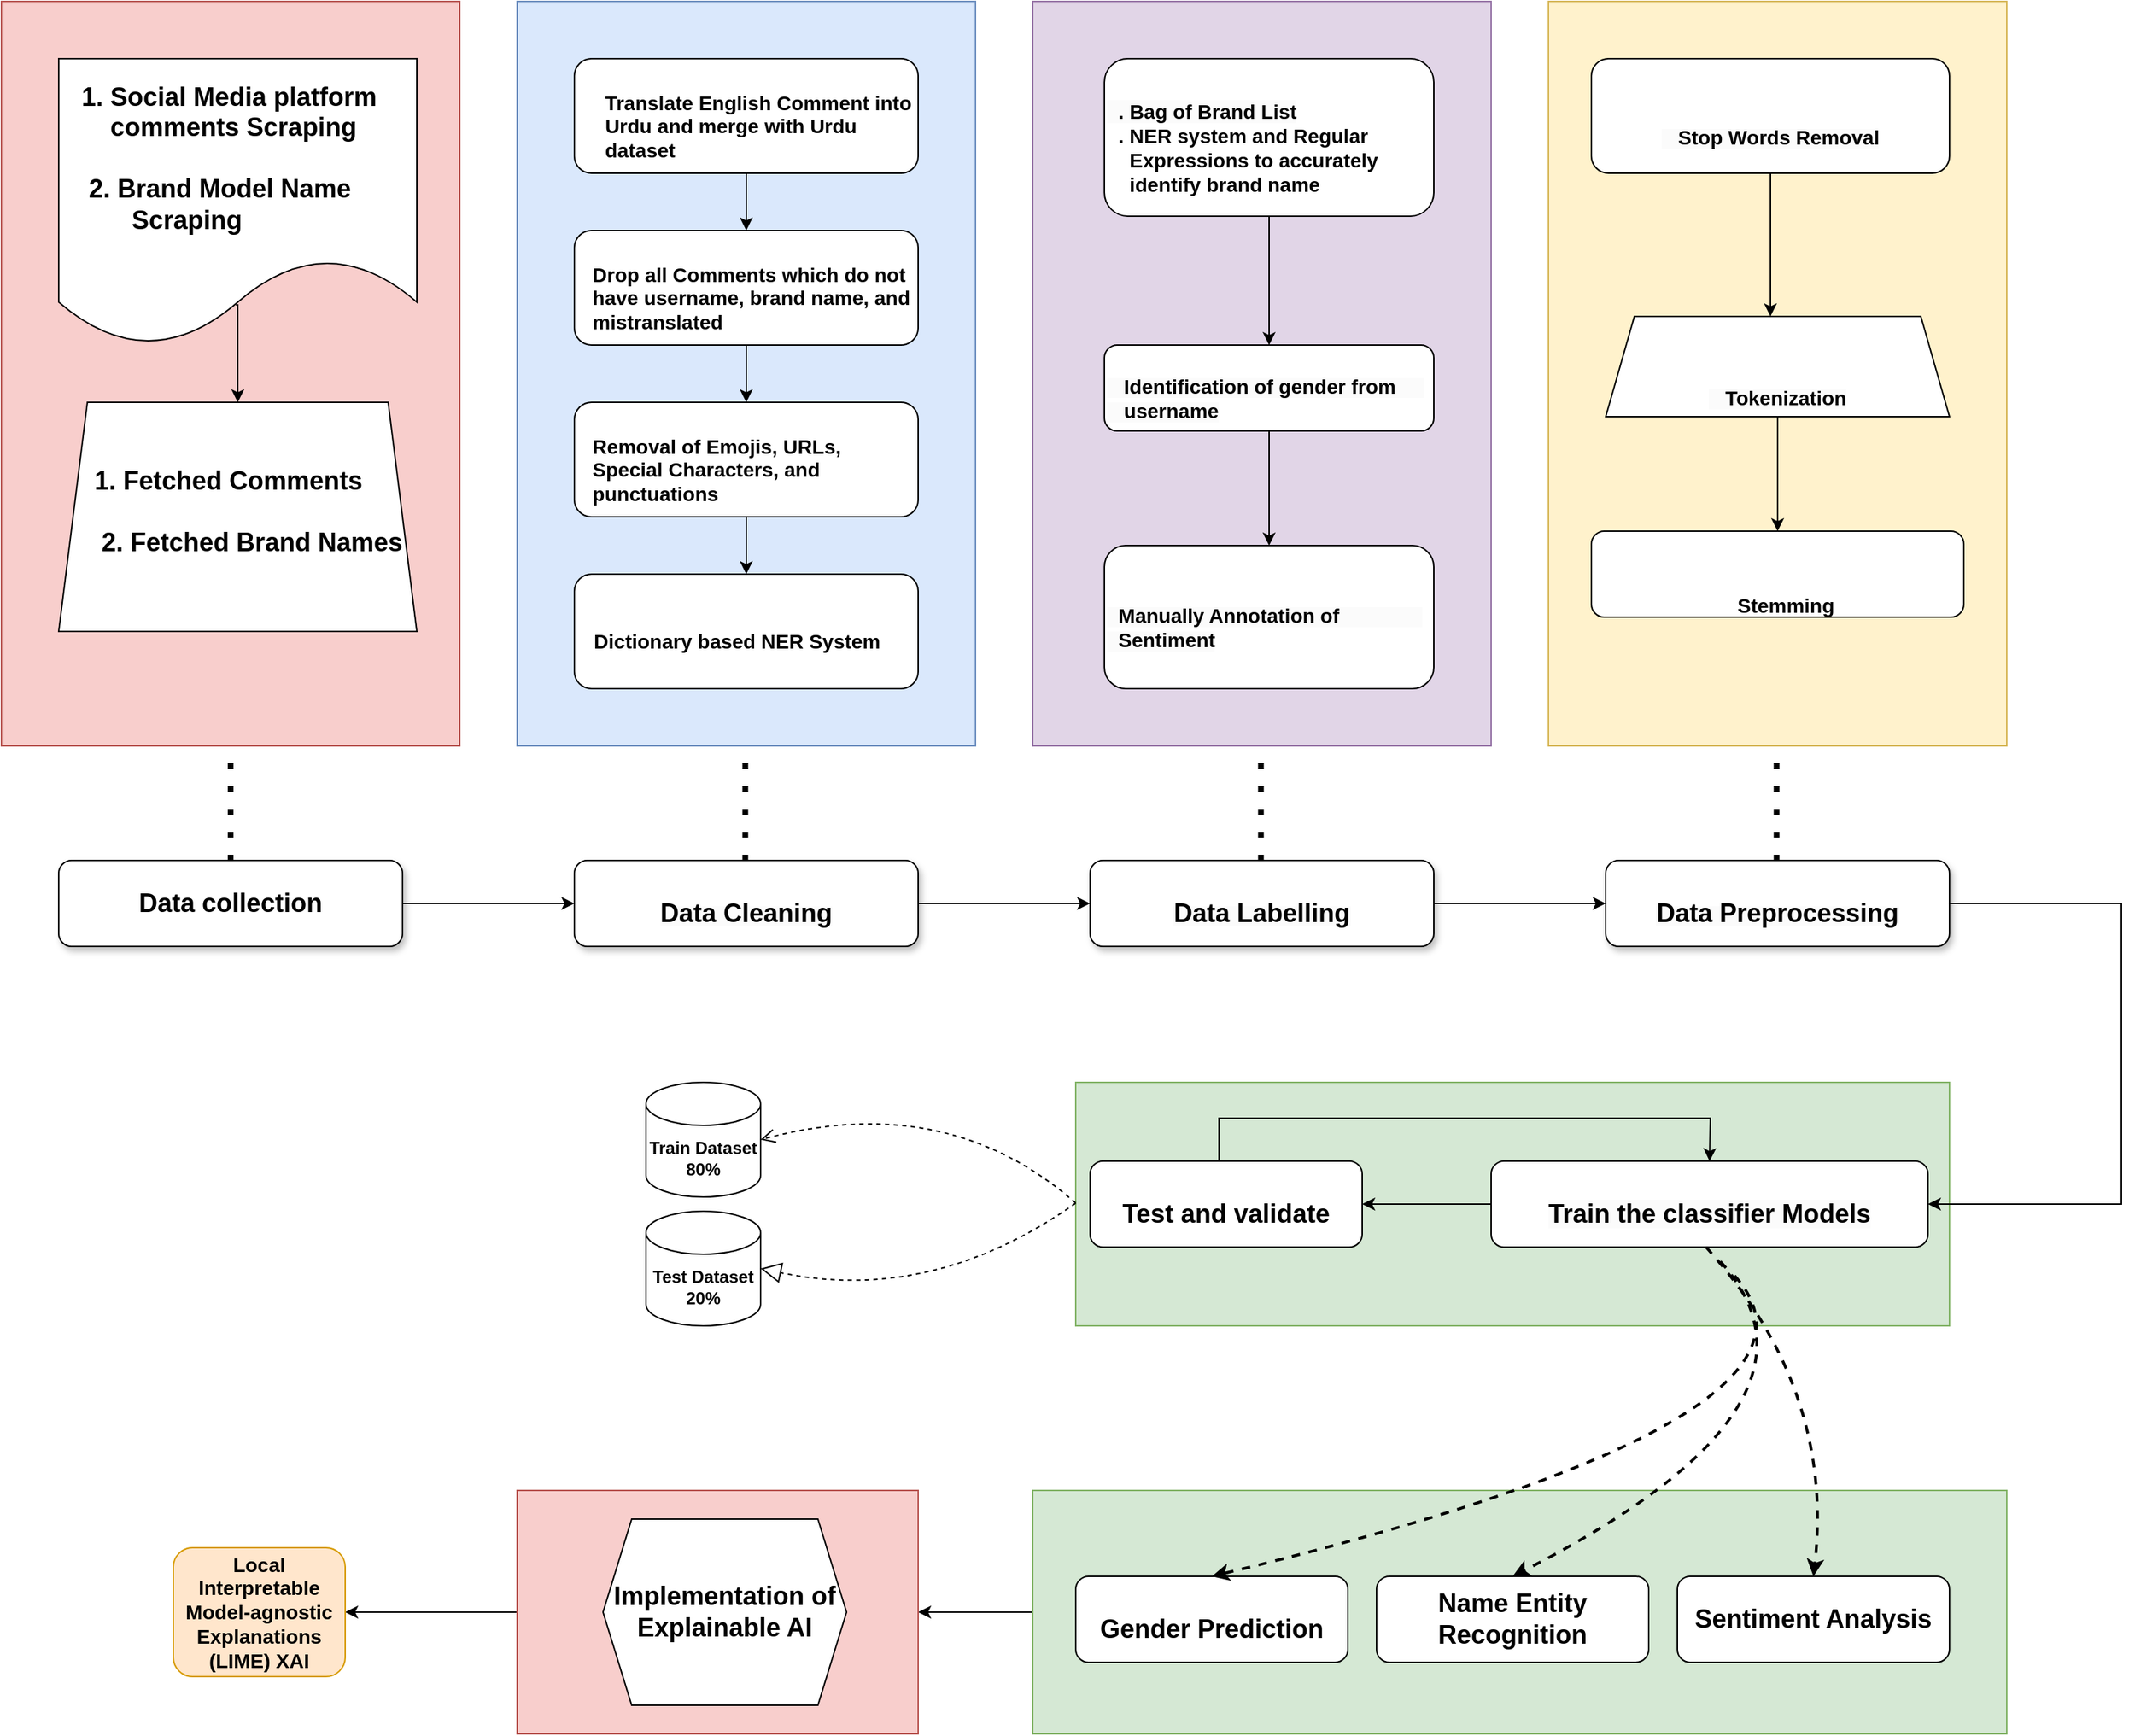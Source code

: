 <mxfile version="21.7.5" type="google">
  <diagram name="Page-1" id="mawq1HtmYVmTmKJBSs5v">
    <mxGraphModel grid="1" page="1" gridSize="10" guides="1" tooltips="1" connect="1" arrows="1" fold="1" pageScale="1" pageWidth="850" pageHeight="1100" math="0" shadow="0">
      <root>
        <mxCell id="0" />
        <mxCell id="1" parent="0" />
        <mxCell id="MZgpbLe4smDWGBu1Gckz-2" value="" style="rounded=0;whiteSpace=wrap;html=1;fillColor=#f8cecc;strokeColor=#b85450;" vertex="1" parent="1">
          <mxGeometry x="80" y="40" width="320" height="520" as="geometry" />
        </mxCell>
        <mxCell id="MZgpbLe4smDWGBu1Gckz-3" value="" style="rounded=0;whiteSpace=wrap;html=1;fillColor=#dae8fc;strokeColor=#6c8ebf;" vertex="1" parent="1">
          <mxGeometry x="440" y="40" width="320" height="520" as="geometry" />
        </mxCell>
        <mxCell id="MZgpbLe4smDWGBu1Gckz-4" value="" style="rounded=0;whiteSpace=wrap;html=1;fillColor=#e1d5e7;strokeColor=#9673a6;" vertex="1" parent="1">
          <mxGeometry x="800" y="40" width="320" height="520" as="geometry" />
        </mxCell>
        <mxCell id="MZgpbLe4smDWGBu1Gckz-5" value="" style="rounded=0;whiteSpace=wrap;html=1;fillColor=#fff2cc;strokeColor=#d6b656;" vertex="1" parent="1">
          <mxGeometry x="1160" y="40" width="320" height="520" as="geometry" />
        </mxCell>
        <mxCell id="MZgpbLe4smDWGBu1Gckz-42" style="edgeStyle=orthogonalEdgeStyle;rounded=0;orthogonalLoop=1;jettySize=auto;html=1;entryX=0;entryY=0.5;entryDx=0;entryDy=0;" edge="1" parent="1" source="MZgpbLe4smDWGBu1Gckz-6" target="MZgpbLe4smDWGBu1Gckz-7">
          <mxGeometry relative="1" as="geometry" />
        </mxCell>
        <mxCell id="MZgpbLe4smDWGBu1Gckz-6" value="&lt;b&gt;&lt;font style=&quot;font-size: 18px;&quot;&gt;Data collection&lt;/font&gt;&lt;/b&gt;" style="rounded=1;whiteSpace=wrap;html=1;glass=0;shadow=1;" vertex="1" parent="1">
          <mxGeometry x="120" y="640" width="240" height="60" as="geometry" />
        </mxCell>
        <mxCell id="MZgpbLe4smDWGBu1Gckz-43" style="edgeStyle=orthogonalEdgeStyle;rounded=0;orthogonalLoop=1;jettySize=auto;html=1;entryX=0;entryY=0.5;entryDx=0;entryDy=0;" edge="1" parent="1" source="MZgpbLe4smDWGBu1Gckz-7" target="MZgpbLe4smDWGBu1Gckz-8">
          <mxGeometry relative="1" as="geometry" />
        </mxCell>
        <mxCell id="MZgpbLe4smDWGBu1Gckz-7" value="&lt;br&gt;&lt;b style=&quot;border-color: var(--border-color); color: rgb(0, 0, 0); font-family: Helvetica; font-size: 12px; font-style: normal; font-variant-ligatures: normal; font-variant-caps: normal; letter-spacing: normal; orphans: 2; text-align: center; text-indent: 0px; text-transform: none; widows: 2; word-spacing: 0px; -webkit-text-stroke-width: 0px; background-color: rgb(251, 251, 251); text-decoration-thickness: initial; text-decoration-style: initial; text-decoration-color: initial;&quot;&gt;&lt;font style=&quot;border-color: var(--border-color); font-size: 18px;&quot;&gt;Data Cleaning&lt;/font&gt;&lt;/b&gt;&lt;br&gt;" style="rounded=1;whiteSpace=wrap;html=1;shadow=1;" vertex="1" parent="1">
          <mxGeometry x="480" y="640" width="240" height="60" as="geometry" />
        </mxCell>
        <mxCell id="MZgpbLe4smDWGBu1Gckz-44" style="edgeStyle=orthogonalEdgeStyle;rounded=0;orthogonalLoop=1;jettySize=auto;html=1;entryX=0;entryY=0.5;entryDx=0;entryDy=0;" edge="1" parent="1" source="MZgpbLe4smDWGBu1Gckz-8" target="MZgpbLe4smDWGBu1Gckz-9">
          <mxGeometry relative="1" as="geometry" />
        </mxCell>
        <mxCell id="MZgpbLe4smDWGBu1Gckz-8" value="&lt;br&gt;&lt;b style=&quot;border-color: var(--border-color); color: rgb(0, 0, 0); font-family: Helvetica; font-size: 12px; font-style: normal; font-variant-ligatures: normal; font-variant-caps: normal; letter-spacing: normal; orphans: 2; text-align: center; text-indent: 0px; text-transform: none; widows: 2; word-spacing: 0px; -webkit-text-stroke-width: 0px; background-color: rgb(251, 251, 251); text-decoration-thickness: initial; text-decoration-style: initial; text-decoration-color: initial;&quot;&gt;&lt;font style=&quot;border-color: var(--border-color); font-size: 18px;&quot;&gt;Data Labelling&lt;/font&gt;&lt;/b&gt;&lt;br&gt;" style="rounded=1;whiteSpace=wrap;html=1;shadow=1;" vertex="1" parent="1">
          <mxGeometry x="840" y="640" width="240" height="60" as="geometry" />
        </mxCell>
        <mxCell id="MZgpbLe4smDWGBu1Gckz-9" value="&lt;br&gt;&lt;b style=&quot;border-color: var(--border-color); color: rgb(0, 0, 0); font-family: Helvetica; font-size: 12px; font-style: normal; font-variant-ligatures: normal; font-variant-caps: normal; letter-spacing: normal; orphans: 2; text-align: center; text-indent: 0px; text-transform: none; widows: 2; word-spacing: 0px; -webkit-text-stroke-width: 0px; background-color: rgb(251, 251, 251); text-decoration-thickness: initial; text-decoration-style: initial; text-decoration-color: initial;&quot;&gt;&lt;font style=&quot;border-color: var(--border-color); font-size: 18px;&quot;&gt;Data Preprocessing&lt;/font&gt;&lt;/b&gt;&lt;br&gt;" style="rounded=1;whiteSpace=wrap;html=1;shadow=1;" vertex="1" parent="1">
          <mxGeometry x="1200" y="640" width="240" height="60" as="geometry" />
        </mxCell>
        <mxCell id="MZgpbLe4smDWGBu1Gckz-16" value="" style="edgeStyle=orthogonalEdgeStyle;rounded=0;orthogonalLoop=1;jettySize=auto;html=1;exitX=0.495;exitY=0.86;exitDx=0;exitDy=0;exitPerimeter=0;" edge="1" parent="1" source="MZgpbLe4smDWGBu1Gckz-10" target="MZgpbLe4smDWGBu1Gckz-11">
          <mxGeometry relative="1" as="geometry">
            <Array as="points">
              <mxPoint x="245" y="310" />
              <mxPoint x="245" y="310" />
            </Array>
          </mxGeometry>
        </mxCell>
        <mxCell id="MZgpbLe4smDWGBu1Gckz-10" value="&lt;div&gt;&lt;br&gt;&lt;/div&gt;&lt;span style=&quot;background-color: initial;&quot;&gt;&lt;div style=&quot;font-size: 18px; font-weight: bold; text-align: left;&quot;&gt;&lt;b style=&quot;background-color: initial;&quot;&gt;&amp;nbsp; &amp;nbsp;1. Social Media platform&amp;nbsp; &amp;nbsp; &amp;nbsp; &amp;nbsp; &amp;nbsp; &amp;nbsp; &amp;nbsp;comments Scraping&lt;/b&gt;&lt;/div&gt;&lt;div style=&quot;text-align: left;&quot;&gt;&lt;span style=&quot;font-size: 18px;&quot;&gt;&lt;b&gt;&lt;br&gt;&lt;/b&gt;&lt;/span&gt;&lt;/div&gt;&lt;/span&gt;&lt;b style=&quot;font-size: 18px; background-color: initial;&quot;&gt;&lt;div style=&quot;text-align: left;&quot;&gt;&lt;b style=&quot;background-color: initial;&quot;&gt;&amp;nbsp; &amp;nbsp; 2. Brand Model Name&amp;nbsp; &amp;nbsp; &amp;nbsp; &amp;nbsp; &amp;nbsp; &amp;nbsp; &amp;nbsp; &amp;nbsp; &amp;nbsp; Scraping&amp;nbsp;&amp;nbsp;&lt;/b&gt;&lt;/div&gt;&lt;/b&gt;&lt;div style=&quot;text-align: left;&quot;&gt;&lt;br&gt;&lt;/div&gt;" style="shape=document;whiteSpace=wrap;html=1;boundedLbl=1;" vertex="1" parent="1">
          <mxGeometry x="120" y="80" width="250" height="200" as="geometry" />
        </mxCell>
        <mxCell id="MZgpbLe4smDWGBu1Gckz-11" value="&lt;br&gt;&lt;span style=&quot;border-color: var(--border-color); background-color: initial;&quot;&gt;&lt;div style=&quot;border-color: var(--border-color); font-size: 18px; font-weight: bold; text-align: left;&quot;&gt;&lt;b style=&quot;border-color: var(--border-color); background-color: initial;&quot;&gt;&lt;br class=&quot;Apple-interchange-newline&quot;&gt;&amp;nbsp; &amp;nbsp;1. Fetched Comments&lt;/b&gt;&lt;/div&gt;&lt;div style=&quot;border-color: var(--border-color); text-align: left;&quot;&gt;&lt;span style=&quot;border-color: var(--border-color); font-size: 18px;&quot;&gt;&lt;b style=&quot;border-color: var(--border-color);&quot;&gt;&lt;br style=&quot;border-color: var(--border-color);&quot;&gt;&lt;/b&gt;&lt;/span&gt;&lt;/div&gt;&lt;/span&gt;&lt;b style=&quot;border-color: var(--border-color); font-size: 18px; background-color: initial;&quot;&gt;&lt;div style=&quot;border-color: var(--border-color); text-align: left;&quot;&gt;&lt;b style=&quot;border-color: var(--border-color); background-color: initial;&quot;&gt;&amp;nbsp; &amp;nbsp; 2. Fetched Brand Names&lt;/b&gt;&lt;/div&gt;&lt;/b&gt;&lt;div style=&quot;border-color: var(--border-color); text-align: left;&quot;&gt;&lt;br style=&quot;border-color: var(--border-color); color: rgb(0, 0, 0); font-family: Helvetica; font-size: 12px; font-style: normal; font-variant-ligatures: normal; font-variant-caps: normal; font-weight: 400; letter-spacing: normal; orphans: 2; text-align: left; text-indent: 0px; text-transform: none; widows: 2; word-spacing: 0px; -webkit-text-stroke-width: 0px; background-color: rgb(251, 251, 251); text-decoration-thickness: initial; text-decoration-style: initial; text-decoration-color: initial;&quot;&gt;&lt;br&gt;&lt;br&gt;&lt;/div&gt;" style="shape=trapezoid;perimeter=trapezoidPerimeter;whiteSpace=wrap;html=1;fixedSize=1;" vertex="1" parent="1">
          <mxGeometry x="120" y="320" width="250" height="160" as="geometry" />
        </mxCell>
        <mxCell id="MZgpbLe4smDWGBu1Gckz-12" value="" style="endArrow=none;dashed=1;html=1;dashPattern=1 3;strokeWidth=4;rounded=0;exitX=0.5;exitY=0;exitDx=0;exitDy=0;" edge="1" parent="1" source="MZgpbLe4smDWGBu1Gckz-6">
          <mxGeometry width="50" height="50" relative="1" as="geometry">
            <mxPoint x="240" y="630" as="sourcePoint" />
            <mxPoint x="240" y="560" as="targetPoint" />
          </mxGeometry>
        </mxCell>
        <mxCell id="MZgpbLe4smDWGBu1Gckz-13" value="" style="endArrow=none;dashed=1;html=1;dashPattern=1 3;strokeWidth=4;rounded=0;exitX=0.5;exitY=0;exitDx=0;exitDy=0;" edge="1" parent="1">
          <mxGeometry width="50" height="50" relative="1" as="geometry">
            <mxPoint x="599.29" y="640" as="sourcePoint" />
            <mxPoint x="599.29" y="560" as="targetPoint" />
          </mxGeometry>
        </mxCell>
        <mxCell id="MZgpbLe4smDWGBu1Gckz-14" value="" style="endArrow=none;dashed=1;html=1;dashPattern=1 3;strokeWidth=4;rounded=0;exitX=0.5;exitY=0;exitDx=0;exitDy=0;" edge="1" parent="1">
          <mxGeometry width="50" height="50" relative="1" as="geometry">
            <mxPoint x="959.29" y="640" as="sourcePoint" />
            <mxPoint x="959.29" y="560" as="targetPoint" />
          </mxGeometry>
        </mxCell>
        <mxCell id="MZgpbLe4smDWGBu1Gckz-15" value="" style="endArrow=none;dashed=1;html=1;dashPattern=1 3;strokeWidth=4;rounded=0;exitX=0.5;exitY=0;exitDx=0;exitDy=0;" edge="1" parent="1">
          <mxGeometry width="50" height="50" relative="1" as="geometry">
            <mxPoint x="1319.29" y="640" as="sourcePoint" />
            <mxPoint x="1319.29" y="560" as="targetPoint" />
          </mxGeometry>
        </mxCell>
        <mxCell id="MZgpbLe4smDWGBu1Gckz-25" value="" style="edgeStyle=orthogonalEdgeStyle;rounded=0;orthogonalLoop=1;jettySize=auto;html=1;" edge="1" parent="1" source="MZgpbLe4smDWGBu1Gckz-17" target="MZgpbLe4smDWGBu1Gckz-22">
          <mxGeometry relative="1" as="geometry" />
        </mxCell>
        <mxCell id="MZgpbLe4smDWGBu1Gckz-17" value="&lt;br&gt;&lt;b style=&quot;border-color: var(--border-color); color: rgb(0, 0, 0); font-family: Helvetica; font-size: 12px; font-style: normal; font-variant-ligatures: normal; font-variant-caps: normal; letter-spacing: normal; orphans: 2; text-indent: 0px; text-transform: none; widows: 2; word-spacing: 0px; -webkit-text-stroke-width: 0px; background-color: initial; text-decoration-thickness: initial; text-decoration-style: initial; text-decoration-color: initial;&quot;&gt;&lt;font style=&quot;border-color: var(--border-color); font-size: 14px;&quot;&gt;&amp;nbsp; &amp;nbsp; &amp;nbsp;Translate English Comment into&amp;nbsp; &amp;nbsp; &amp;nbsp; &amp;nbsp;Urdu and merge with Urdu&amp;nbsp; &amp;nbsp; &amp;nbsp; &amp;nbsp; &amp;nbsp; &amp;nbsp; &amp;nbsp; &amp;nbsp;dataset&lt;/font&gt;&lt;/b&gt;" style="rounded=1;whiteSpace=wrap;html=1;align=left;" vertex="1" parent="1">
          <mxGeometry x="480" y="80" width="240" height="80" as="geometry" />
        </mxCell>
        <mxCell id="MZgpbLe4smDWGBu1Gckz-26" value="" style="edgeStyle=orthogonalEdgeStyle;rounded=0;orthogonalLoop=1;jettySize=auto;html=1;" edge="1" parent="1" source="MZgpbLe4smDWGBu1Gckz-22" target="MZgpbLe4smDWGBu1Gckz-23">
          <mxGeometry relative="1" as="geometry" />
        </mxCell>
        <mxCell id="MZgpbLe4smDWGBu1Gckz-22" value="&lt;br&gt;&lt;div style=&quot;text-align: left;&quot;&gt;&lt;font style=&quot;background-color: initial; border-color: var(--border-color); font-size: 14px;&quot;&gt;&amp;nbsp; &amp;nbsp;&lt;/font&gt;&lt;font style=&quot;background-color: initial; border-color: var(--border-color); font-size: 14px; font-weight: bold;&quot;&gt;Drop all Comments which do not&amp;nbsp; &amp;nbsp; &amp;nbsp;have username, brand name, and&amp;nbsp; &amp;nbsp; &amp;nbsp;mistranslated&lt;/font&gt;&lt;/div&gt;" style="rounded=1;whiteSpace=wrap;html=1;" vertex="1" parent="1">
          <mxGeometry x="480" y="200" width="240" height="80" as="geometry" />
        </mxCell>
        <mxCell id="MZgpbLe4smDWGBu1Gckz-27" value="" style="edgeStyle=orthogonalEdgeStyle;rounded=0;orthogonalLoop=1;jettySize=auto;html=1;" edge="1" parent="1" source="MZgpbLe4smDWGBu1Gckz-23" target="MZgpbLe4smDWGBu1Gckz-24">
          <mxGeometry relative="1" as="geometry" />
        </mxCell>
        <mxCell id="MZgpbLe4smDWGBu1Gckz-23" value="&lt;br&gt;&lt;div style=&quot;text-align: left;&quot;&gt;&lt;b style=&quot;background-color: initial; border-color: var(--border-color);&quot;&gt;&lt;font style=&quot;border-color: var(--border-color); font-size: 14px;&quot;&gt;&amp;nbsp; &amp;nbsp;Removal of Emojis, URLs,&amp;nbsp; &amp;nbsp; &amp;nbsp; &amp;nbsp; &amp;nbsp; &amp;nbsp; &amp;nbsp; &amp;nbsp; &amp;nbsp;Special Characters, and&amp;nbsp; &amp;nbsp; &amp;nbsp; &amp;nbsp; &amp;nbsp; &amp;nbsp; &amp;nbsp; &amp;nbsp; &amp;nbsp; &amp;nbsp; &amp;nbsp;punctuations&lt;/font&gt;&lt;/b&gt;&lt;/div&gt;" style="rounded=1;whiteSpace=wrap;html=1;" vertex="1" parent="1">
          <mxGeometry x="480" y="320" width="240" height="80" as="geometry" />
        </mxCell>
        <mxCell id="MZgpbLe4smDWGBu1Gckz-24" value="&lt;br&gt;&lt;b style=&quot;border-color: var(--border-color); color: rgb(0, 0, 0); font-family: Helvetica; font-size: 12px; font-style: normal; font-variant-ligatures: normal; font-variant-caps: normal; letter-spacing: normal; orphans: 2; text-indent: 0px; text-transform: none; widows: 2; word-spacing: 0px; -webkit-text-stroke-width: 0px; background-color: initial; text-decoration-thickness: initial; text-decoration-style: initial; text-decoration-color: initial;&quot;&gt;&lt;font style=&quot;border-color: var(--border-color); font-size: 14px;&quot;&gt;&amp;nbsp; &amp;nbsp;Dictionary based NER System&lt;/font&gt;&lt;/b&gt;&lt;br&gt;" style="rounded=1;whiteSpace=wrap;html=1;align=left;" vertex="1" parent="1">
          <mxGeometry x="480" y="440" width="240" height="80" as="geometry" />
        </mxCell>
        <mxCell id="MZgpbLe4smDWGBu1Gckz-32" value="" style="edgeStyle=orthogonalEdgeStyle;rounded=0;orthogonalLoop=1;jettySize=auto;html=1;" edge="1" parent="1" source="MZgpbLe4smDWGBu1Gckz-28" target="MZgpbLe4smDWGBu1Gckz-30">
          <mxGeometry relative="1" as="geometry" />
        </mxCell>
        <mxCell id="MZgpbLe4smDWGBu1Gckz-28" value="&lt;br&gt;&lt;span style=&quot;border-color: var(--border-color); color: rgb(0, 0, 0); font-family: Helvetica; font-size: 14px; font-style: normal; font-variant-ligatures: normal; font-variant-caps: normal; font-weight: 400; letter-spacing: normal; orphans: 2; text-indent: 0px; text-transform: none; widows: 2; word-spacing: 0px; -webkit-text-stroke-width: 0px; background-color: rgb(251, 251, 251); text-decoration-thickness: initial; text-decoration-style: initial; text-decoration-color: initial;&quot;&gt;&amp;nbsp;&lt;span&gt;&amp;nbsp;&lt;/span&gt;&lt;b style=&quot;border-color: var(--border-color);&quot;&gt;&lt;font style=&quot;border-color: var(--border-color);&quot;&gt;.&lt;/font&gt;&lt;/b&gt;&amp;nbsp;&lt;/span&gt;&lt;b style=&quot;border-color: var(--border-color); color: rgb(0, 0, 0); font-family: Helvetica; font-size: 14px; font-style: normal; font-variant-ligatures: normal; font-variant-caps: normal; letter-spacing: normal; orphans: 2; text-indent: 0px; text-transform: none; widows: 2; word-spacing: 0px; -webkit-text-stroke-width: 0px; background-color: rgb(251, 251, 251); text-decoration-thickness: initial; text-decoration-style: initial; text-decoration-color: initial;&quot;&gt;Bag of Brand List&lt;/b&gt;&lt;b style=&quot;border-color: var(--border-color); color: rgb(0, 0, 0); font-family: Helvetica; font-size: 14px; font-style: normal; font-variant-ligatures: normal; font-variant-caps: normal; letter-spacing: normal; orphans: 2; text-indent: 0px; text-transform: none; widows: 2; word-spacing: 0px; -webkit-text-stroke-width: 0px; background-color: rgb(251, 251, 251); text-decoration-thickness: initial; text-decoration-style: initial; text-decoration-color: initial;&quot;&gt;&lt;br style=&quot;border-color: var(--border-color);&quot;&gt;&lt;/b&gt;&lt;span style=&quot;border-color: var(--border-color); color: rgb(0, 0, 0); font-family: Helvetica; font-size: 14px; font-style: normal; font-variant-ligatures: normal; font-variant-caps: normal; font-weight: 400; letter-spacing: normal; orphans: 2; text-indent: 0px; text-transform: none; widows: 2; word-spacing: 0px; -webkit-text-stroke-width: 0px; background-color: initial; text-decoration-thickness: initial; text-decoration-style: initial; text-decoration-color: initial;&quot;&gt;&lt;b style=&quot;border-color: var(--border-color);&quot;&gt;&amp;nbsp;&lt;span&gt;&amp;nbsp;&lt;/span&gt;&lt;b style=&quot;border-color: var(--border-color);&quot;&gt;&lt;font style=&quot;border-color: var(--border-color);&quot;&gt;.&lt;/font&gt;&lt;/b&gt;&amp;nbsp;NER system and Regular&amp;nbsp; &amp;nbsp; &amp;nbsp; &amp;nbsp; &amp;nbsp; &amp;nbsp; &amp;nbsp; &amp;nbsp; Expressions to accurately&amp;nbsp; &amp;nbsp; &amp;nbsp; &amp;nbsp; &amp;nbsp; &amp;nbsp; &amp;nbsp; identify brand name&lt;/b&gt;&lt;/span&gt;&lt;br&gt;" style="rounded=1;whiteSpace=wrap;html=1;align=left;" vertex="1" parent="1">
          <mxGeometry x="850" y="80" width="230" height="110" as="geometry" />
        </mxCell>
        <mxCell id="MZgpbLe4smDWGBu1Gckz-33" value="" style="edgeStyle=orthogonalEdgeStyle;rounded=0;orthogonalLoop=1;jettySize=auto;html=1;" edge="1" parent="1" source="MZgpbLe4smDWGBu1Gckz-30" target="MZgpbLe4smDWGBu1Gckz-31">
          <mxGeometry relative="1" as="geometry" />
        </mxCell>
        <mxCell id="MZgpbLe4smDWGBu1Gckz-30" value="&lt;br&gt;&lt;b style=&quot;border-color: var(--border-color); color: rgb(0, 0, 0); font-family: Helvetica; font-size: 12px; font-style: normal; font-variant-ligatures: normal; font-variant-caps: normal; letter-spacing: normal; orphans: 2; text-indent: 0px; text-transform: none; widows: 2; word-spacing: 0px; -webkit-text-stroke-width: 0px; background-color: rgb(251, 251, 251); text-decoration-thickness: initial; text-decoration-style: initial; text-decoration-color: initial;&quot;&gt;&lt;font style=&quot;border-color: var(--border-color); font-size: 14px;&quot;&gt;&amp;nbsp; &amp;nbsp;Identification of gender from&amp;nbsp; &amp;nbsp; &amp;nbsp; &amp;nbsp; &amp;nbsp;username&lt;/font&gt;&lt;/b&gt;" style="rounded=1;whiteSpace=wrap;html=1;align=left;" vertex="1" parent="1">
          <mxGeometry x="850" y="280" width="230" height="60" as="geometry" />
        </mxCell>
        <mxCell id="MZgpbLe4smDWGBu1Gckz-31" value="&lt;br&gt;&lt;b style=&quot;border-color: var(--border-color); color: rgb(0, 0, 0); font-family: Helvetica; font-size: 12px; font-style: normal; font-variant-ligatures: normal; font-variant-caps: normal; letter-spacing: normal; orphans: 2; text-indent: 0px; text-transform: none; widows: 2; word-spacing: 0px; -webkit-text-stroke-width: 0px; background-color: rgb(251, 251, 251); text-decoration-thickness: initial; text-decoration-style: initial; text-decoration-color: initial;&quot;&gt;&lt;font style=&quot;border-color: var(--border-color); font-size: 14px;&quot;&gt;&amp;nbsp; Manually Annotation of&amp;nbsp; &amp;nbsp; &amp;nbsp; &amp;nbsp; &amp;nbsp; &amp;nbsp; &amp;nbsp; &amp;nbsp; &amp;nbsp; Sentiment&lt;/font&gt;&lt;/b&gt;" style="rounded=1;whiteSpace=wrap;html=1;align=left;" vertex="1" parent="1">
          <mxGeometry x="850" y="420" width="230" height="100" as="geometry" />
        </mxCell>
        <mxCell id="MZgpbLe4smDWGBu1Gckz-37" value="" style="edgeStyle=orthogonalEdgeStyle;rounded=0;orthogonalLoop=1;jettySize=auto;html=1;" edge="1" parent="1" source="MZgpbLe4smDWGBu1Gckz-34" target="MZgpbLe4smDWGBu1Gckz-35">
          <mxGeometry relative="1" as="geometry">
            <Array as="points">
              <mxPoint x="1315" y="230" />
              <mxPoint x="1315" y="230" />
            </Array>
          </mxGeometry>
        </mxCell>
        <mxCell id="MZgpbLe4smDWGBu1Gckz-34" value="&lt;br&gt;&lt;br style=&quot;border-color: var(--border-color); color: rgb(0, 0, 0); font-family: Helvetica; font-size: 12px; font-style: normal; font-variant-ligatures: normal; font-variant-caps: normal; font-weight: 400; letter-spacing: normal; orphans: 2; text-align: left; text-indent: 0px; text-transform: none; widows: 2; word-spacing: 0px; -webkit-text-stroke-width: 0px; background-color: rgb(251, 251, 251); text-decoration-thickness: initial; text-decoration-style: initial; text-decoration-color: initial;&quot;&gt;&lt;b style=&quot;border-color: var(--border-color); color: rgb(0, 0, 0); font-family: Helvetica; font-size: 12px; font-style: normal; font-variant-ligatures: normal; font-variant-caps: normal; letter-spacing: normal; orphans: 2; text-align: left; text-indent: 0px; text-transform: none; widows: 2; word-spacing: 0px; -webkit-text-stroke-width: 0px; text-decoration-thickness: initial; text-decoration-style: initial; text-decoration-color: initial; background-color: rgb(251, 251, 251);&quot;&gt;&lt;font style=&quot;border-color: var(--border-color); font-size: 14px;&quot;&gt;&amp;nbsp; &amp;nbsp;Stop Words Removal&lt;/font&gt;&lt;/b&gt;&lt;br&gt;" style="rounded=1;whiteSpace=wrap;html=1;" vertex="1" parent="1">
          <mxGeometry x="1190" y="80" width="250" height="80" as="geometry" />
        </mxCell>
        <mxCell id="MZgpbLe4smDWGBu1Gckz-38" value="" style="edgeStyle=orthogonalEdgeStyle;rounded=0;orthogonalLoop=1;jettySize=auto;html=1;" edge="1" parent="1" source="MZgpbLe4smDWGBu1Gckz-35" target="MZgpbLe4smDWGBu1Gckz-36">
          <mxGeometry relative="1" as="geometry" />
        </mxCell>
        <mxCell id="MZgpbLe4smDWGBu1Gckz-35" value="&lt;br&gt;&lt;br style=&quot;border-color: var(--border-color); color: rgb(0, 0, 0); font-family: Helvetica; font-size: 12px; font-style: normal; font-variant-ligatures: normal; font-variant-caps: normal; font-weight: 400; letter-spacing: normal; orphans: 2; text-align: center; text-indent: 0px; text-transform: none; widows: 2; word-spacing: 0px; -webkit-text-stroke-width: 0px; background-color: rgb(251, 251, 251); text-decoration-thickness: initial; text-decoration-style: initial; text-decoration-color: initial;&quot;&gt;&lt;br style=&quot;border-color: var(--border-color); color: rgb(0, 0, 0); font-family: Helvetica; font-size: 12px; font-style: normal; font-variant-ligatures: normal; font-variant-caps: normal; font-weight: 400; letter-spacing: normal; orphans: 2; text-indent: 0px; text-transform: none; widows: 2; word-spacing: 0px; -webkit-text-stroke-width: 0px; text-decoration-thickness: initial; text-decoration-style: initial; text-decoration-color: initial; text-align: left; background-color: rgb(251, 251, 251);&quot;&gt;&lt;b style=&quot;border-color: var(--border-color); color: rgb(0, 0, 0); font-family: Helvetica; font-size: 12px; font-style: normal; font-variant-ligatures: normal; font-variant-caps: normal; letter-spacing: normal; orphans: 2; text-indent: 0px; text-transform: none; widows: 2; word-spacing: 0px; -webkit-text-stroke-width: 0px; text-decoration-thickness: initial; text-decoration-style: initial; text-decoration-color: initial; text-align: left; background-color: rgb(251, 251, 251);&quot;&gt;&lt;font style=&quot;border-color: var(--border-color); font-size: 14px;&quot;&gt;&amp;nbsp; &amp;nbsp;Tokenization&lt;/font&gt;&lt;/b&gt;&lt;br&gt;" style="shape=trapezoid;perimeter=trapezoidPerimeter;whiteSpace=wrap;html=1;fixedSize=1;" vertex="1" parent="1">
          <mxGeometry x="1200" y="260" width="240" height="70" as="geometry" />
        </mxCell>
        <mxCell id="MZgpbLe4smDWGBu1Gckz-36" value="&lt;br style=&quot;border-color: var(--border-color);&quot;&gt;&lt;br style=&quot;border-color: var(--border-color);&quot;&gt;&lt;br style=&quot;border-color: var(--border-color); text-align: left;&quot;&gt;&lt;b style=&quot;border-color: var(--border-color); text-align: left;&quot;&gt;&lt;font style=&quot;border-color: var(--border-color); font-size: 14px;&quot;&gt;&amp;nbsp; &amp;nbsp;Stemming&lt;/font&gt;&lt;/b&gt;" style="rounded=1;whiteSpace=wrap;html=1;" vertex="1" parent="1">
          <mxGeometry x="1190" y="410" width="260" height="60" as="geometry" />
        </mxCell>
        <mxCell id="MZgpbLe4smDWGBu1Gckz-39" value="" style="rounded=0;whiteSpace=wrap;html=1;fillColor=#d5e8d4;strokeColor=#82b366;" vertex="1" parent="1">
          <mxGeometry x="830" y="795" width="610" height="170" as="geometry" />
        </mxCell>
        <mxCell id="MZgpbLe4smDWGBu1Gckz-40" value="&lt;br style=&quot;border-color: var(--border-color); color: rgb(0, 0, 0); font-family: Helvetica; font-size: 12px; font-style: normal; font-variant-ligatures: normal; font-variant-caps: normal; font-weight: 400; letter-spacing: normal; orphans: 2; text-align: center; text-indent: 0px; text-transform: none; widows: 2; word-spacing: 0px; -webkit-text-stroke-width: 0px; background-color: rgb(251, 251, 251); text-decoration-thickness: initial; text-decoration-style: initial; text-decoration-color: initial;&quot;&gt;&lt;span style=&quot;font-size: 18px;&quot;&gt;&lt;b&gt;Test and validate&lt;/b&gt;&lt;/span&gt;" style="rounded=1;whiteSpace=wrap;html=1;" vertex="1" parent="1">
          <mxGeometry x="840" y="850" width="190" height="60" as="geometry" />
        </mxCell>
        <mxCell id="MZgpbLe4smDWGBu1Gckz-41" value="&lt;br style=&quot;border-color: var(--border-color); color: rgb(0, 0, 0); font-family: Helvetica; font-size: 12px; font-style: normal; font-variant-ligatures: normal; font-variant-caps: normal; font-weight: 400; letter-spacing: normal; orphans: 2; text-align: center; text-indent: 0px; text-transform: none; widows: 2; word-spacing: 0px; -webkit-text-stroke-width: 0px; text-decoration-thickness: initial; text-decoration-style: initial; text-decoration-color: initial; background-color: rgb(251, 251, 251);&quot;&gt;&lt;span style=&quot;border-color: var(--border-color); color: rgb(0, 0, 0); font-family: Helvetica; font-style: normal; font-variant-ligatures: normal; font-variant-caps: normal; font-weight: 400; letter-spacing: normal; orphans: 2; text-align: center; text-indent: 0px; text-transform: none; widows: 2; word-spacing: 0px; -webkit-text-stroke-width: 0px; background-color: rgb(251, 251, 251); text-decoration-thickness: initial; text-decoration-style: initial; text-decoration-color: initial; font-size: 18px;&quot;&gt;&lt;b style=&quot;border-color: var(--border-color);&quot;&gt;Train the classifier Models&lt;/b&gt;&lt;/span&gt;" style="rounded=1;whiteSpace=wrap;html=1;" vertex="1" parent="1">
          <mxGeometry x="1120" y="850" width="305" height="60" as="geometry" />
        </mxCell>
        <mxCell id="MZgpbLe4smDWGBu1Gckz-47" value="" style="endArrow=classic;html=1;rounded=0;entryX=1;entryY=0.5;entryDx=0;entryDy=0;" edge="1" parent="1" target="MZgpbLe4smDWGBu1Gckz-41">
          <mxGeometry width="50" height="50" relative="1" as="geometry">
            <mxPoint x="1440" y="670" as="sourcePoint" />
            <mxPoint x="1530" y="600" as="targetPoint" />
            <Array as="points">
              <mxPoint x="1560" y="670" />
              <mxPoint x="1560" y="880" />
            </Array>
          </mxGeometry>
        </mxCell>
        <mxCell id="MZgpbLe4smDWGBu1Gckz-50" value="" style="endArrow=classic;html=1;rounded=0;" edge="1" parent="1">
          <mxGeometry width="50" height="50" relative="1" as="geometry">
            <mxPoint x="1120" y="880" as="sourcePoint" />
            <mxPoint x="1030" y="880" as="targetPoint" />
          </mxGeometry>
        </mxCell>
        <mxCell id="MZgpbLe4smDWGBu1Gckz-51" value="" style="endArrow=classic;html=1;rounded=0;entryX=0.5;entryY=0;entryDx=0;entryDy=0;" edge="1" parent="1" target="MZgpbLe4smDWGBu1Gckz-41">
          <mxGeometry width="50" height="50" relative="1" as="geometry">
            <mxPoint x="930" y="850" as="sourcePoint" />
            <mxPoint x="1150" y="750" as="targetPoint" />
            <Array as="points">
              <mxPoint x="930" y="820" />
              <mxPoint x="1273" y="820" />
            </Array>
          </mxGeometry>
        </mxCell>
        <mxCell id="MZgpbLe4smDWGBu1Gckz-52" value="&lt;b&gt;Train Dataset 80%&lt;/b&gt;" style="shape=cylinder3;whiteSpace=wrap;html=1;boundedLbl=1;backgroundOutline=1;size=15;" vertex="1" parent="1">
          <mxGeometry x="530" y="795" width="80" height="80" as="geometry" />
        </mxCell>
        <mxCell id="MZgpbLe4smDWGBu1Gckz-53" value="&lt;b&gt;Test Dataset 20%&lt;/b&gt;" style="shape=cylinder3;whiteSpace=wrap;html=1;boundedLbl=1;backgroundOutline=1;size=15;" vertex="1" parent="1">
          <mxGeometry x="530" y="885" width="80" height="80" as="geometry" />
        </mxCell>
        <mxCell id="MZgpbLe4smDWGBu1Gckz-60" value="" style="html=1;verticalAlign=bottom;endArrow=open;dashed=1;endSize=8;curved=1;entryX=1;entryY=0.5;entryDx=0;entryDy=0;entryPerimeter=0;" edge="1" parent="1" target="MZgpbLe4smDWGBu1Gckz-52">
          <mxGeometry relative="1" as="geometry">
            <mxPoint x="830" y="879.29" as="sourcePoint" />
            <mxPoint x="750" y="879.29" as="targetPoint" />
            <Array as="points">
              <mxPoint x="740" y="800" />
            </Array>
          </mxGeometry>
        </mxCell>
        <mxCell id="MZgpbLe4smDWGBu1Gckz-61" value="" style="endArrow=block;dashed=1;endFill=0;endSize=12;html=1;curved=1;entryX=1;entryY=0.5;entryDx=0;entryDy=0;entryPerimeter=0;" edge="1" parent="1" target="MZgpbLe4smDWGBu1Gckz-53">
          <mxGeometry width="160" relative="1" as="geometry">
            <mxPoint x="830" y="879.29" as="sourcePoint" />
            <mxPoint x="990" y="879.29" as="targetPoint" />
            <Array as="points">
              <mxPoint x="730" y="950" />
            </Array>
          </mxGeometry>
        </mxCell>
        <mxCell id="MZgpbLe4smDWGBu1Gckz-72" style="edgeStyle=orthogonalEdgeStyle;rounded=0;orthogonalLoop=1;jettySize=auto;html=1;entryX=1;entryY=0.5;entryDx=0;entryDy=0;" edge="1" parent="1" source="MZgpbLe4smDWGBu1Gckz-63" target="MZgpbLe4smDWGBu1Gckz-73">
          <mxGeometry relative="1" as="geometry">
            <mxPoint x="730" y="1165" as="targetPoint" />
          </mxGeometry>
        </mxCell>
        <mxCell id="MZgpbLe4smDWGBu1Gckz-63" value="" style="rounded=0;whiteSpace=wrap;html=1;fillColor=#d5e8d4;strokeColor=#82b366;" vertex="1" parent="1">
          <mxGeometry x="800" y="1080" width="680" height="170" as="geometry" />
        </mxCell>
        <mxCell id="MZgpbLe4smDWGBu1Gckz-64" value="&lt;br style=&quot;border-color: var(--border-color); color: rgb(0, 0, 0); font-family: Helvetica; font-size: 12px; font-style: normal; font-variant-ligatures: normal; font-variant-caps: normal; font-weight: 400; letter-spacing: normal; orphans: 2; text-align: center; text-indent: 0px; text-transform: none; widows: 2; word-spacing: 0px; -webkit-text-stroke-width: 0px; background-color: rgb(251, 251, 251); text-decoration-thickness: initial; text-decoration-style: initial; text-decoration-color: initial;&quot;&gt;&lt;span style=&quot;font-size: 18px;&quot;&gt;&lt;b&gt;Gender Prediction&lt;/b&gt;&lt;/span&gt;" style="rounded=1;whiteSpace=wrap;html=1;" vertex="1" parent="1">
          <mxGeometry x="830" y="1140" width="190" height="60" as="geometry" />
        </mxCell>
        <mxCell id="MZgpbLe4smDWGBu1Gckz-65" value="&lt;b&gt;&lt;font style=&quot;font-size: 18px;&quot;&gt;Name Entity Recognition&lt;/font&gt;&lt;/b&gt;" style="rounded=1;whiteSpace=wrap;html=1;" vertex="1" parent="1">
          <mxGeometry x="1040" y="1140" width="190" height="60" as="geometry" />
        </mxCell>
        <mxCell id="MZgpbLe4smDWGBu1Gckz-66" value="&lt;b&gt;&lt;font style=&quot;font-size: 18px;&quot;&gt;Sentiment Analysis&lt;/font&gt;&lt;/b&gt;" style="rounded=1;whiteSpace=wrap;html=1;" vertex="1" parent="1">
          <mxGeometry x="1250" y="1140" width="190" height="60" as="geometry" />
        </mxCell>
        <mxCell id="MZgpbLe4smDWGBu1Gckz-67" style="edgeStyle=orthogonalEdgeStyle;rounded=0;orthogonalLoop=1;jettySize=auto;html=1;exitX=0.5;exitY=1;exitDx=0;exitDy=0;" edge="1" parent="1" source="MZgpbLe4smDWGBu1Gckz-64" target="MZgpbLe4smDWGBu1Gckz-64">
          <mxGeometry relative="1" as="geometry" />
        </mxCell>
        <mxCell id="MZgpbLe4smDWGBu1Gckz-68" value="" style="endArrow=classic;html=1;dashed=1;curved=1;entryX=0.5;entryY=0;entryDx=0;entryDy=0;strokeWidth=2;" edge="1" parent="1" target="MZgpbLe4smDWGBu1Gckz-66">
          <mxGeometry width="50" height="50" relative="1" as="geometry">
            <mxPoint x="1270" y="910" as="sourcePoint" />
            <mxPoint x="1320" y="860" as="targetPoint" />
            <Array as="points">
              <mxPoint x="1360" y="1010" />
            </Array>
          </mxGeometry>
        </mxCell>
        <mxCell id="MZgpbLe4smDWGBu1Gckz-69" value="" style="endArrow=classic;html=1;dashed=1;curved=1;entryX=0.5;entryY=0;entryDx=0;entryDy=0;strokeWidth=2;" edge="1" parent="1" target="MZgpbLe4smDWGBu1Gckz-65">
          <mxGeometry width="50" height="50" relative="1" as="geometry">
            <mxPoint x="1280" y="920" as="sourcePoint" />
            <mxPoint x="1355" y="1150" as="targetPoint" />
            <Array as="points">
              <mxPoint x="1370" y="1020" />
            </Array>
          </mxGeometry>
        </mxCell>
        <mxCell id="MZgpbLe4smDWGBu1Gckz-70" value="" style="endArrow=classic;html=1;dashed=1;curved=1;entryX=0.5;entryY=0;entryDx=0;entryDy=0;strokeWidth=2;" edge="1" parent="1" target="MZgpbLe4smDWGBu1Gckz-64">
          <mxGeometry width="50" height="50" relative="1" as="geometry">
            <mxPoint x="1290" y="930" as="sourcePoint" />
            <mxPoint x="1145" y="1150" as="targetPoint" />
            <Array as="points">
              <mxPoint x="1380" y="1030" />
            </Array>
          </mxGeometry>
        </mxCell>
        <mxCell id="MZgpbLe4smDWGBu1Gckz-79" style="edgeStyle=orthogonalEdgeStyle;rounded=0;orthogonalLoop=1;jettySize=auto;html=1;entryX=1;entryY=0.5;entryDx=0;entryDy=0;" edge="1" parent="1" source="MZgpbLe4smDWGBu1Gckz-73" target="MZgpbLe4smDWGBu1Gckz-78">
          <mxGeometry relative="1" as="geometry" />
        </mxCell>
        <mxCell id="MZgpbLe4smDWGBu1Gckz-73" value="" style="rounded=0;whiteSpace=wrap;html=1;fillColor=#f8cecc;strokeColor=#b85450;" vertex="1" parent="1">
          <mxGeometry x="440" y="1080" width="280" height="170" as="geometry" />
        </mxCell>
        <mxCell id="MZgpbLe4smDWGBu1Gckz-77" value="&lt;font style=&quot;font-size: 18px;&quot;&gt;&lt;b&gt;Implementation of Explainable AI&lt;/b&gt;&lt;/font&gt;" style="shape=hexagon;perimeter=hexagonPerimeter2;whiteSpace=wrap;html=1;fixedSize=1;" vertex="1" parent="1">
          <mxGeometry x="500" y="1100" width="170" height="130" as="geometry" />
        </mxCell>
        <mxCell id="MZgpbLe4smDWGBu1Gckz-78" value="&lt;b style=&quot;border-color: var(--border-color);&quot;&gt;&lt;font style=&quot;border-color: var(--border-color); font-size: 14px;&quot;&gt;Local Interpretable&lt;br style=&quot;border-color: var(--border-color);&quot;&gt;Model-agnostic&lt;br style=&quot;border-color: var(--border-color);&quot;&gt;Explanations (LIME) XAI&lt;/font&gt;&lt;/b&gt;" style="rounded=1;whiteSpace=wrap;html=1;fillColor=#ffe6cc;strokeColor=#d79b00;" vertex="1" parent="1">
          <mxGeometry x="200" y="1120" width="120" height="90" as="geometry" />
        </mxCell>
      </root>
    </mxGraphModel>
  </diagram>
</mxfile>
